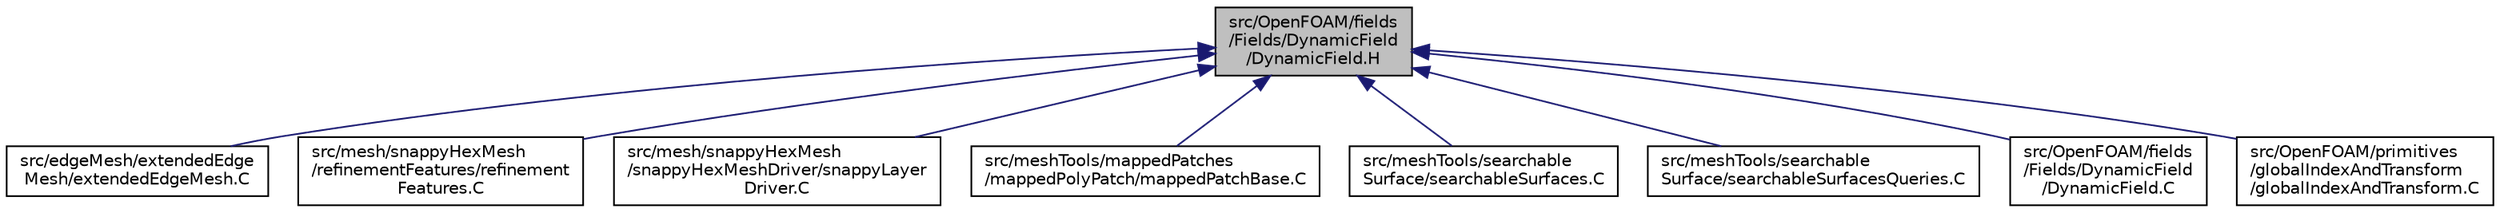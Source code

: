 digraph "src/OpenFOAM/fields/Fields/DynamicField/DynamicField.H"
{
  bgcolor="transparent";
  edge [fontname="Helvetica",fontsize="10",labelfontname="Helvetica",labelfontsize="10"];
  node [fontname="Helvetica",fontsize="10",shape=record];
  Node95 [label="src/OpenFOAM/fields\l/Fields/DynamicField\l/DynamicField.H",height=0.2,width=0.4,color="black", fillcolor="grey75", style="filled", fontcolor="black"];
  Node95 -> Node96 [dir="back",color="midnightblue",fontsize="10",style="solid",fontname="Helvetica"];
  Node96 [label="src/edgeMesh/extendedEdge\lMesh/extendedEdgeMesh.C",height=0.2,width=0.4,color="black",URL="$a00995.html"];
  Node95 -> Node97 [dir="back",color="midnightblue",fontsize="10",style="solid",fontname="Helvetica"];
  Node97 [label="src/mesh/snappyHexMesh\l/refinementFeatures/refinement\lFeatures.C",height=0.2,width=0.4,color="black",URL="$a07763.html"];
  Node95 -> Node98 [dir="back",color="midnightblue",fontsize="10",style="solid",fontname="Helvetica"];
  Node98 [label="src/mesh/snappyHexMesh\l/snappyHexMeshDriver/snappyLayer\lDriver.C",height=0.2,width=0.4,color="black",URL="$a07814.html",tooltip="All to do with adding cell layers. "];
  Node95 -> Node99 [dir="back",color="midnightblue",fontsize="10",style="solid",fontname="Helvetica"];
  Node99 [label="src/meshTools/mappedPatches\l/mappedPolyPatch/mappedPatchBase.C",height=0.2,width=0.4,color="black",URL="$a08279.html"];
  Node95 -> Node100 [dir="back",color="midnightblue",fontsize="10",style="solid",fontname="Helvetica"];
  Node100 [label="src/meshTools/searchable\lSurface/searchableSurfaces.C",height=0.2,width=0.4,color="black",URL="$a08522.html"];
  Node95 -> Node101 [dir="back",color="midnightblue",fontsize="10",style="solid",fontname="Helvetica"];
  Node101 [label="src/meshTools/searchable\lSurface/searchableSurfacesQueries.C",height=0.2,width=0.4,color="black",URL="$a08528.html"];
  Node95 -> Node102 [dir="back",color="midnightblue",fontsize="10",style="solid",fontname="Helvetica"];
  Node102 [label="src/OpenFOAM/fields\l/Fields/DynamicField\l/DynamicField.C",height=0.2,width=0.4,color="black",URL="$a10274.html"];
  Node95 -> Node103 [dir="back",color="midnightblue",fontsize="10",style="solid",fontname="Helvetica"];
  Node103 [label="src/OpenFOAM/primitives\l/globalIndexAndTransform\l/globalIndexAndTransform.C",height=0.2,width=0.4,color="black",URL="$a13067.html"];
}

